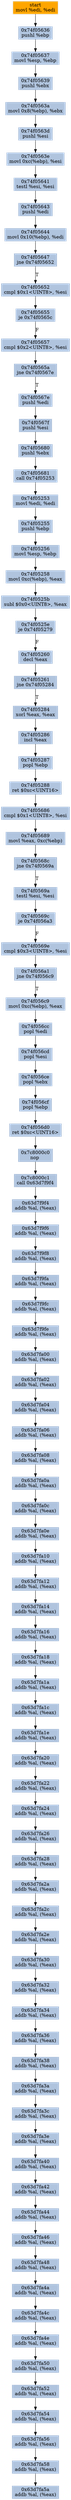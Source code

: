 digraph G {
node[shape=rectangle,style=filled,fillcolor=lightsteelblue,color=lightsteelblue]
bgcolor="transparent"
a0x74f05634movl_edi_edi[label="start\nmovl %edi, %edi",color="lightgrey",fillcolor="orange"];
a0x74f05636pushl_ebp[label="0x74f05636\npushl %ebp"];
a0x74f05637movl_esp_ebp[label="0x74f05637\nmovl %esp, %ebp"];
a0x74f05639pushl_ebx[label="0x74f05639\npushl %ebx"];
a0x74f0563amovl_0x8ebp__ebx[label="0x74f0563a\nmovl 0x8(%ebp), %ebx"];
a0x74f0563dpushl_esi[label="0x74f0563d\npushl %esi"];
a0x74f0563emovl_0xcebp__esi[label="0x74f0563e\nmovl 0xc(%ebp), %esi"];
a0x74f05641testl_esi_esi[label="0x74f05641\ntestl %esi, %esi"];
a0x74f05643pushl_edi[label="0x74f05643\npushl %edi"];
a0x74f05644movl_0x10ebp__edi[label="0x74f05644\nmovl 0x10(%ebp), %edi"];
a0x74f05647jne_0x74f05652[label="0x74f05647\njne 0x74f05652"];
a0x74f05652cmpl_0x1UINT8_esi[label="0x74f05652\ncmpl $0x1<UINT8>, %esi"];
a0x74f05655je_0x74f0565c[label="0x74f05655\nje 0x74f0565c"];
a0x74f05657cmpl_0x2UINT8_esi[label="0x74f05657\ncmpl $0x2<UINT8>, %esi"];
a0x74f0565ajne_0x74f0567e[label="0x74f0565a\njne 0x74f0567e"];
a0x74f0567epushl_edi[label="0x74f0567e\npushl %edi"];
a0x74f0567fpushl_esi[label="0x74f0567f\npushl %esi"];
a0x74f05680pushl_ebx[label="0x74f05680\npushl %ebx"];
a0x74f05681call_0x74f05253[label="0x74f05681\ncall 0x74f05253"];
a0x74f05253movl_edi_edi[label="0x74f05253\nmovl %edi, %edi"];
a0x74f05255pushl_ebp[label="0x74f05255\npushl %ebp"];
a0x74f05256movl_esp_ebp[label="0x74f05256\nmovl %esp, %ebp"];
a0x74f05258movl_0xcebp__eax[label="0x74f05258\nmovl 0xc(%ebp), %eax"];
a0x74f0525bsubl_0x0UINT8_eax[label="0x74f0525b\nsubl $0x0<UINT8>, %eax"];
a0x74f0525eje_0x74f05279[label="0x74f0525e\nje 0x74f05279"];
a0x74f05260decl_eax[label="0x74f05260\ndecl %eax"];
a0x74f05261jne_0x74f05284[label="0x74f05261\njne 0x74f05284"];
a0x74f05284xorl_eax_eax[label="0x74f05284\nxorl %eax, %eax"];
a0x74f05286incl_eax[label="0x74f05286\nincl %eax"];
a0x74f05287popl_ebp[label="0x74f05287\npopl %ebp"];
a0x74f05288ret_0xcUINT16[label="0x74f05288\nret $0xc<UINT16>"];
a0x74f05686cmpl_0x1UINT8_esi[label="0x74f05686\ncmpl $0x1<UINT8>, %esi"];
a0x74f05689movl_eax_0xcebp_[label="0x74f05689\nmovl %eax, 0xc(%ebp)"];
a0x74f0568cjne_0x74f0569a[label="0x74f0568c\njne 0x74f0569a"];
a0x74f0569atestl_esi_esi[label="0x74f0569a\ntestl %esi, %esi"];
a0x74f0569cje_0x74f056a3[label="0x74f0569c\nje 0x74f056a3"];
a0x74f0569ecmpl_0x3UINT8_esi[label="0x74f0569e\ncmpl $0x3<UINT8>, %esi"];
a0x74f056a1jne_0x74f056c9[label="0x74f056a1\njne 0x74f056c9"];
a0x74f056c9movl_0xcebp__eax[label="0x74f056c9\nmovl 0xc(%ebp), %eax"];
a0x74f056ccpopl_edi[label="0x74f056cc\npopl %edi"];
a0x74f056cdpopl_esi[label="0x74f056cd\npopl %esi"];
a0x74f056cepopl_ebx[label="0x74f056ce\npopl %ebx"];
a0x74f056cfpopl_ebp[label="0x74f056cf\npopl %ebp"];
a0x74f056d0ret_0xcUINT16[label="0x74f056d0\nret $0xc<UINT16>"];
a0x7c8000c0nop_[label="0x7c8000c0\nnop "];
a0x7c8000c1call_0x63d7f9f4[label="0x7c8000c1\ncall 0x63d7f9f4"];
a0x63d7f9f4addb_al_eax_[label="0x63d7f9f4\naddb %al, (%eax)"];
a0x63d7f9f6addb_al_eax_[label="0x63d7f9f6\naddb %al, (%eax)"];
a0x63d7f9f8addb_al_eax_[label="0x63d7f9f8\naddb %al, (%eax)"];
a0x63d7f9faaddb_al_eax_[label="0x63d7f9fa\naddb %al, (%eax)"];
a0x63d7f9fcaddb_al_eax_[label="0x63d7f9fc\naddb %al, (%eax)"];
a0x63d7f9feaddb_al_eax_[label="0x63d7f9fe\naddb %al, (%eax)"];
a0x63d7fa00addb_al_eax_[label="0x63d7fa00\naddb %al, (%eax)"];
a0x63d7fa02addb_al_eax_[label="0x63d7fa02\naddb %al, (%eax)"];
a0x63d7fa04addb_al_eax_[label="0x63d7fa04\naddb %al, (%eax)"];
a0x63d7fa06addb_al_eax_[label="0x63d7fa06\naddb %al, (%eax)"];
a0x63d7fa08addb_al_eax_[label="0x63d7fa08\naddb %al, (%eax)"];
a0x63d7fa0aaddb_al_eax_[label="0x63d7fa0a\naddb %al, (%eax)"];
a0x63d7fa0caddb_al_eax_[label="0x63d7fa0c\naddb %al, (%eax)"];
a0x63d7fa0eaddb_al_eax_[label="0x63d7fa0e\naddb %al, (%eax)"];
a0x63d7fa10addb_al_eax_[label="0x63d7fa10\naddb %al, (%eax)"];
a0x63d7fa12addb_al_eax_[label="0x63d7fa12\naddb %al, (%eax)"];
a0x63d7fa14addb_al_eax_[label="0x63d7fa14\naddb %al, (%eax)"];
a0x63d7fa16addb_al_eax_[label="0x63d7fa16\naddb %al, (%eax)"];
a0x63d7fa18addb_al_eax_[label="0x63d7fa18\naddb %al, (%eax)"];
a0x63d7fa1aaddb_al_eax_[label="0x63d7fa1a\naddb %al, (%eax)"];
a0x63d7fa1caddb_al_eax_[label="0x63d7fa1c\naddb %al, (%eax)"];
a0x63d7fa1eaddb_al_eax_[label="0x63d7fa1e\naddb %al, (%eax)"];
a0x63d7fa20addb_al_eax_[label="0x63d7fa20\naddb %al, (%eax)"];
a0x63d7fa22addb_al_eax_[label="0x63d7fa22\naddb %al, (%eax)"];
a0x63d7fa24addb_al_eax_[label="0x63d7fa24\naddb %al, (%eax)"];
a0x63d7fa26addb_al_eax_[label="0x63d7fa26\naddb %al, (%eax)"];
a0x63d7fa28addb_al_eax_[label="0x63d7fa28\naddb %al, (%eax)"];
a0x63d7fa2aaddb_al_eax_[label="0x63d7fa2a\naddb %al, (%eax)"];
a0x63d7fa2caddb_al_eax_[label="0x63d7fa2c\naddb %al, (%eax)"];
a0x63d7fa2eaddb_al_eax_[label="0x63d7fa2e\naddb %al, (%eax)"];
a0x63d7fa30addb_al_eax_[label="0x63d7fa30\naddb %al, (%eax)"];
a0x63d7fa32addb_al_eax_[label="0x63d7fa32\naddb %al, (%eax)"];
a0x63d7fa34addb_al_eax_[label="0x63d7fa34\naddb %al, (%eax)"];
a0x63d7fa36addb_al_eax_[label="0x63d7fa36\naddb %al, (%eax)"];
a0x63d7fa38addb_al_eax_[label="0x63d7fa38\naddb %al, (%eax)"];
a0x63d7fa3aaddb_al_eax_[label="0x63d7fa3a\naddb %al, (%eax)"];
a0x63d7fa3caddb_al_eax_[label="0x63d7fa3c\naddb %al, (%eax)"];
a0x63d7fa3eaddb_al_eax_[label="0x63d7fa3e\naddb %al, (%eax)"];
a0x63d7fa40addb_al_eax_[label="0x63d7fa40\naddb %al, (%eax)"];
a0x63d7fa42addb_al_eax_[label="0x63d7fa42\naddb %al, (%eax)"];
a0x63d7fa44addb_al_eax_[label="0x63d7fa44\naddb %al, (%eax)"];
a0x63d7fa46addb_al_eax_[label="0x63d7fa46\naddb %al, (%eax)"];
a0x63d7fa48addb_al_eax_[label="0x63d7fa48\naddb %al, (%eax)"];
a0x63d7fa4aaddb_al_eax_[label="0x63d7fa4a\naddb %al, (%eax)"];
a0x63d7fa4caddb_al_eax_[label="0x63d7fa4c\naddb %al, (%eax)"];
a0x63d7fa4eaddb_al_eax_[label="0x63d7fa4e\naddb %al, (%eax)"];
a0x63d7fa50addb_al_eax_[label="0x63d7fa50\naddb %al, (%eax)"];
a0x63d7fa52addb_al_eax_[label="0x63d7fa52\naddb %al, (%eax)"];
a0x63d7fa54addb_al_eax_[label="0x63d7fa54\naddb %al, (%eax)"];
a0x63d7fa56addb_al_eax_[label="0x63d7fa56\naddb %al, (%eax)"];
a0x63d7fa58addb_al_eax_[label="0x63d7fa58\naddb %al, (%eax)"];
a0x63d7fa5aaddb_al_eax_[label="0x63d7fa5a\naddb %al, (%eax)"];
a0x74f05634movl_edi_edi -> a0x74f05636pushl_ebp [color="#000000"];
a0x74f05636pushl_ebp -> a0x74f05637movl_esp_ebp [color="#000000"];
a0x74f05637movl_esp_ebp -> a0x74f05639pushl_ebx [color="#000000"];
a0x74f05639pushl_ebx -> a0x74f0563amovl_0x8ebp__ebx [color="#000000"];
a0x74f0563amovl_0x8ebp__ebx -> a0x74f0563dpushl_esi [color="#000000"];
a0x74f0563dpushl_esi -> a0x74f0563emovl_0xcebp__esi [color="#000000"];
a0x74f0563emovl_0xcebp__esi -> a0x74f05641testl_esi_esi [color="#000000"];
a0x74f05641testl_esi_esi -> a0x74f05643pushl_edi [color="#000000"];
a0x74f05643pushl_edi -> a0x74f05644movl_0x10ebp__edi [color="#000000"];
a0x74f05644movl_0x10ebp__edi -> a0x74f05647jne_0x74f05652 [color="#000000"];
a0x74f05647jne_0x74f05652 -> a0x74f05652cmpl_0x1UINT8_esi [color="#000000",label="T"];
a0x74f05652cmpl_0x1UINT8_esi -> a0x74f05655je_0x74f0565c [color="#000000"];
a0x74f05655je_0x74f0565c -> a0x74f05657cmpl_0x2UINT8_esi [color="#000000",label="F"];
a0x74f05657cmpl_0x2UINT8_esi -> a0x74f0565ajne_0x74f0567e [color="#000000"];
a0x74f0565ajne_0x74f0567e -> a0x74f0567epushl_edi [color="#000000",label="T"];
a0x74f0567epushl_edi -> a0x74f0567fpushl_esi [color="#000000"];
a0x74f0567fpushl_esi -> a0x74f05680pushl_ebx [color="#000000"];
a0x74f05680pushl_ebx -> a0x74f05681call_0x74f05253 [color="#000000"];
a0x74f05681call_0x74f05253 -> a0x74f05253movl_edi_edi [color="#000000"];
a0x74f05253movl_edi_edi -> a0x74f05255pushl_ebp [color="#000000"];
a0x74f05255pushl_ebp -> a0x74f05256movl_esp_ebp [color="#000000"];
a0x74f05256movl_esp_ebp -> a0x74f05258movl_0xcebp__eax [color="#000000"];
a0x74f05258movl_0xcebp__eax -> a0x74f0525bsubl_0x0UINT8_eax [color="#000000"];
a0x74f0525bsubl_0x0UINT8_eax -> a0x74f0525eje_0x74f05279 [color="#000000"];
a0x74f0525eje_0x74f05279 -> a0x74f05260decl_eax [color="#000000",label="F"];
a0x74f05260decl_eax -> a0x74f05261jne_0x74f05284 [color="#000000"];
a0x74f05261jne_0x74f05284 -> a0x74f05284xorl_eax_eax [color="#000000",label="T"];
a0x74f05284xorl_eax_eax -> a0x74f05286incl_eax [color="#000000"];
a0x74f05286incl_eax -> a0x74f05287popl_ebp [color="#000000"];
a0x74f05287popl_ebp -> a0x74f05288ret_0xcUINT16 [color="#000000"];
a0x74f05288ret_0xcUINT16 -> a0x74f05686cmpl_0x1UINT8_esi [color="#000000"];
a0x74f05686cmpl_0x1UINT8_esi -> a0x74f05689movl_eax_0xcebp_ [color="#000000"];
a0x74f05689movl_eax_0xcebp_ -> a0x74f0568cjne_0x74f0569a [color="#000000"];
a0x74f0568cjne_0x74f0569a -> a0x74f0569atestl_esi_esi [color="#000000",label="T"];
a0x74f0569atestl_esi_esi -> a0x74f0569cje_0x74f056a3 [color="#000000"];
a0x74f0569cje_0x74f056a3 -> a0x74f0569ecmpl_0x3UINT8_esi [color="#000000",label="F"];
a0x74f0569ecmpl_0x3UINT8_esi -> a0x74f056a1jne_0x74f056c9 [color="#000000"];
a0x74f056a1jne_0x74f056c9 -> a0x74f056c9movl_0xcebp__eax [color="#000000",label="T"];
a0x74f056c9movl_0xcebp__eax -> a0x74f056ccpopl_edi [color="#000000"];
a0x74f056ccpopl_edi -> a0x74f056cdpopl_esi [color="#000000"];
a0x74f056cdpopl_esi -> a0x74f056cepopl_ebx [color="#000000"];
a0x74f056cepopl_ebx -> a0x74f056cfpopl_ebp [color="#000000"];
a0x74f056cfpopl_ebp -> a0x74f056d0ret_0xcUINT16 [color="#000000"];
a0x74f056d0ret_0xcUINT16 -> a0x7c8000c0nop_ [color="#000000"];
a0x7c8000c0nop_ -> a0x7c8000c1call_0x63d7f9f4 [color="#000000"];
a0x7c8000c1call_0x63d7f9f4 -> a0x63d7f9f4addb_al_eax_ [color="#000000"];
a0x63d7f9f4addb_al_eax_ -> a0x63d7f9f6addb_al_eax_ [color="#000000"];
a0x63d7f9f6addb_al_eax_ -> a0x63d7f9f8addb_al_eax_ [color="#000000"];
a0x63d7f9f8addb_al_eax_ -> a0x63d7f9faaddb_al_eax_ [color="#000000"];
a0x63d7f9faaddb_al_eax_ -> a0x63d7f9fcaddb_al_eax_ [color="#000000"];
a0x63d7f9fcaddb_al_eax_ -> a0x63d7f9feaddb_al_eax_ [color="#000000"];
a0x63d7f9feaddb_al_eax_ -> a0x63d7fa00addb_al_eax_ [color="#000000"];
a0x63d7fa00addb_al_eax_ -> a0x63d7fa02addb_al_eax_ [color="#000000"];
a0x63d7fa02addb_al_eax_ -> a0x63d7fa04addb_al_eax_ [color="#000000"];
a0x63d7fa04addb_al_eax_ -> a0x63d7fa06addb_al_eax_ [color="#000000"];
a0x63d7fa06addb_al_eax_ -> a0x63d7fa08addb_al_eax_ [color="#000000"];
a0x63d7fa08addb_al_eax_ -> a0x63d7fa0aaddb_al_eax_ [color="#000000"];
a0x63d7fa0aaddb_al_eax_ -> a0x63d7fa0caddb_al_eax_ [color="#000000"];
a0x63d7fa0caddb_al_eax_ -> a0x63d7fa0eaddb_al_eax_ [color="#000000"];
a0x63d7fa0eaddb_al_eax_ -> a0x63d7fa10addb_al_eax_ [color="#000000"];
a0x63d7fa10addb_al_eax_ -> a0x63d7fa12addb_al_eax_ [color="#000000"];
a0x63d7fa12addb_al_eax_ -> a0x63d7fa14addb_al_eax_ [color="#000000"];
a0x63d7fa14addb_al_eax_ -> a0x63d7fa16addb_al_eax_ [color="#000000"];
a0x63d7fa16addb_al_eax_ -> a0x63d7fa18addb_al_eax_ [color="#000000"];
a0x63d7fa18addb_al_eax_ -> a0x63d7fa1aaddb_al_eax_ [color="#000000"];
a0x63d7fa1aaddb_al_eax_ -> a0x63d7fa1caddb_al_eax_ [color="#000000"];
a0x63d7fa1caddb_al_eax_ -> a0x63d7fa1eaddb_al_eax_ [color="#000000"];
a0x63d7fa1eaddb_al_eax_ -> a0x63d7fa20addb_al_eax_ [color="#000000"];
a0x63d7fa20addb_al_eax_ -> a0x63d7fa22addb_al_eax_ [color="#000000"];
a0x63d7fa22addb_al_eax_ -> a0x63d7fa24addb_al_eax_ [color="#000000"];
a0x63d7fa24addb_al_eax_ -> a0x63d7fa26addb_al_eax_ [color="#000000"];
a0x63d7fa26addb_al_eax_ -> a0x63d7fa28addb_al_eax_ [color="#000000"];
a0x63d7fa28addb_al_eax_ -> a0x63d7fa2aaddb_al_eax_ [color="#000000"];
a0x63d7fa2aaddb_al_eax_ -> a0x63d7fa2caddb_al_eax_ [color="#000000"];
a0x63d7fa2caddb_al_eax_ -> a0x63d7fa2eaddb_al_eax_ [color="#000000"];
a0x63d7fa2eaddb_al_eax_ -> a0x63d7fa30addb_al_eax_ [color="#000000"];
a0x63d7fa30addb_al_eax_ -> a0x63d7fa32addb_al_eax_ [color="#000000"];
a0x63d7fa32addb_al_eax_ -> a0x63d7fa34addb_al_eax_ [color="#000000"];
a0x63d7fa34addb_al_eax_ -> a0x63d7fa36addb_al_eax_ [color="#000000"];
a0x63d7fa36addb_al_eax_ -> a0x63d7fa38addb_al_eax_ [color="#000000"];
a0x63d7fa38addb_al_eax_ -> a0x63d7fa3aaddb_al_eax_ [color="#000000"];
a0x63d7fa3aaddb_al_eax_ -> a0x63d7fa3caddb_al_eax_ [color="#000000"];
a0x63d7fa3caddb_al_eax_ -> a0x63d7fa3eaddb_al_eax_ [color="#000000"];
a0x63d7fa3eaddb_al_eax_ -> a0x63d7fa40addb_al_eax_ [color="#000000"];
a0x63d7fa40addb_al_eax_ -> a0x63d7fa42addb_al_eax_ [color="#000000"];
a0x63d7fa42addb_al_eax_ -> a0x63d7fa44addb_al_eax_ [color="#000000"];
a0x63d7fa44addb_al_eax_ -> a0x63d7fa46addb_al_eax_ [color="#000000"];
a0x63d7fa46addb_al_eax_ -> a0x63d7fa48addb_al_eax_ [color="#000000"];
a0x63d7fa48addb_al_eax_ -> a0x63d7fa4aaddb_al_eax_ [color="#000000"];
a0x63d7fa4aaddb_al_eax_ -> a0x63d7fa4caddb_al_eax_ [color="#000000"];
a0x63d7fa4caddb_al_eax_ -> a0x63d7fa4eaddb_al_eax_ [color="#000000"];
a0x63d7fa4eaddb_al_eax_ -> a0x63d7fa50addb_al_eax_ [color="#000000"];
a0x63d7fa50addb_al_eax_ -> a0x63d7fa52addb_al_eax_ [color="#000000"];
a0x63d7fa52addb_al_eax_ -> a0x63d7fa54addb_al_eax_ [color="#000000"];
a0x63d7fa54addb_al_eax_ -> a0x63d7fa56addb_al_eax_ [color="#000000"];
a0x63d7fa56addb_al_eax_ -> a0x63d7fa58addb_al_eax_ [color="#000000"];
a0x63d7fa58addb_al_eax_ -> a0x63d7fa5aaddb_al_eax_ [color="#000000"];
}
